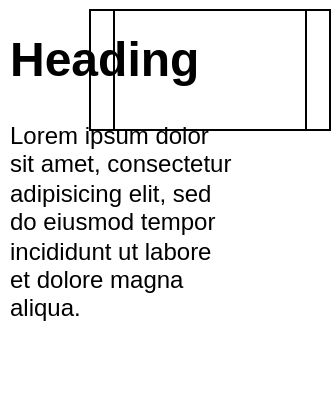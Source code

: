 <mxfile version="17.2.4" type="github">
  <diagram id="M1zdnjp4982oCyA7gCGu" name="Page-1">
    <mxGraphModel dx="1230" dy="672" grid="1" gridSize="10" guides="1" tooltips="1" connect="1" arrows="1" fold="1" page="1" pageScale="1" pageWidth="827" pageHeight="1169" math="0" shadow="0">
      <root>
        <mxCell id="0" />
        <mxCell id="1" parent="0" />
        <mxCell id="QfZyFIFJz17C_0TyyLEU-1" value="" style="shape=process;whiteSpace=wrap;html=1;backgroundOutline=1;" vertex="1" parent="1">
          <mxGeometry x="400" y="250" width="120" height="60" as="geometry" />
        </mxCell>
        <mxCell id="QfZyFIFJz17C_0TyyLEU-8" value="&lt;h1&gt;Heading&lt;/h1&gt;&lt;p&gt;Lorem ipsum dolor sit amet, consectetur adipisicing elit, sed do eiusmod tempor incididunt ut labore et dolore magna aliqua.&lt;/p&gt;" style="text;html=1;strokeColor=none;fillColor=none;spacing=5;spacingTop=-20;whiteSpace=wrap;overflow=hidden;rounded=0;direction=south;" vertex="1" parent="1">
          <mxGeometry x="355" y="255" width="120" height="190" as="geometry" />
        </mxCell>
      </root>
    </mxGraphModel>
  </diagram>
</mxfile>
